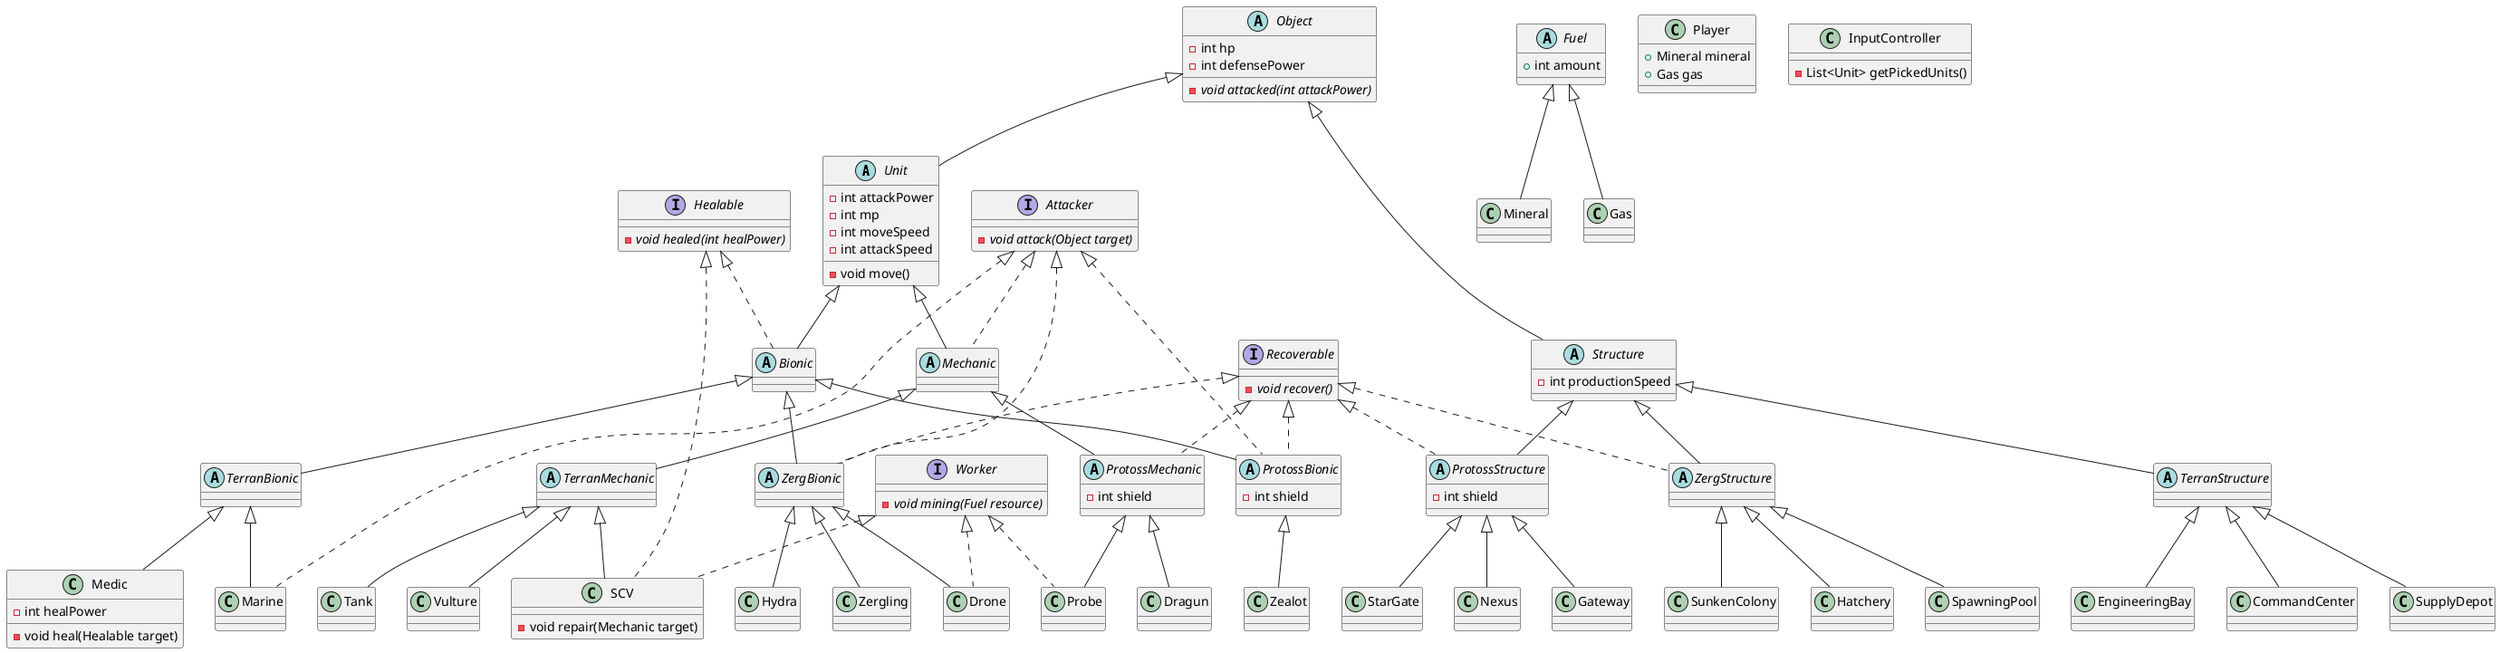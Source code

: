 @startuml

    abstract class Unit extends Object {
    - int attackPower
    - int mp
    - int moveSpeed
    - int attackSpeed

     - void move()
}
abstract class Structure extends Object {
    - int productionSpeed
}

abstract class TerranStructure extends Structure
abstract class ZergStructure extends Structure implements Recoverable
abstract class ProtossStructure extends Structure implements Recoverable {
    - int shield
}

abstract class Bionic extends Unit implements Healable
abstract class Mechanic extends Unit implements Attacker

abstract class TerranBionic extends Bionic
abstract class TerranMechanic extends Mechanic
abstract class ZergBionic extends Bionic implements Recoverable, Attacker
abstract class ProtossBionic extends Bionic implements Recoverable, Attacker {
    - int shield
}
abstract class ProtossMechanic extends Mechanic implements Recoverable {
    - int shield
}


class Marine extends TerranBionic implements Attacker
class Medic extends TerranBionic {
    - int healPower
    - void heal(Healable target)
}

class Vulture extends TerranMechanic
class Tank extends TerranMechanic
class SCV extends TerranMechanic implements Worker, Healable {
    - void repair(Mechanic target)
}

class Zergling extends ZergBionic
class Hydra extends ZergBionic
class Drone extends ZergBionic implements Worker

class Zealot extends ProtossBionic
class Dragun extends ProtossMechanic
class Probe extends ProtossMechanic implements Worker

class CommandCenter extends TerranStructure
class SupplyDepot extends TerranStructure
class EngineeringBay extends TerranStructure

class Hatchery extends ZergStructure
class SpawningPool extends ZergStructure
class SunkenColony extends ZergStructure

class Nexus extends ProtossStructure
class Gateway extends ProtossStructure
class StarGate extends ProtossStructure

interface Worker {
    {abstract} - void mining(Fuel resource)
}
abstract class Object {
    - int hp
    - int defensePower
    {abstract} - void attacked(int attackPower)
}
interface Attacker {
    {abstract} - void attack(Object target)
}
interface Healable {
    {abstract} - void healed(int healPower)
}
interface Recoverable {
    {abstract} - void recover()
}
abstract class Fuel {
    + int amount
}
class Mineral extends Fuel
class Gas extends Fuel
class Player {
    + Mineral mineral
    + Gas gas
}
class InputController {
    - List<Unit> getPickedUnits()
}
@enduml